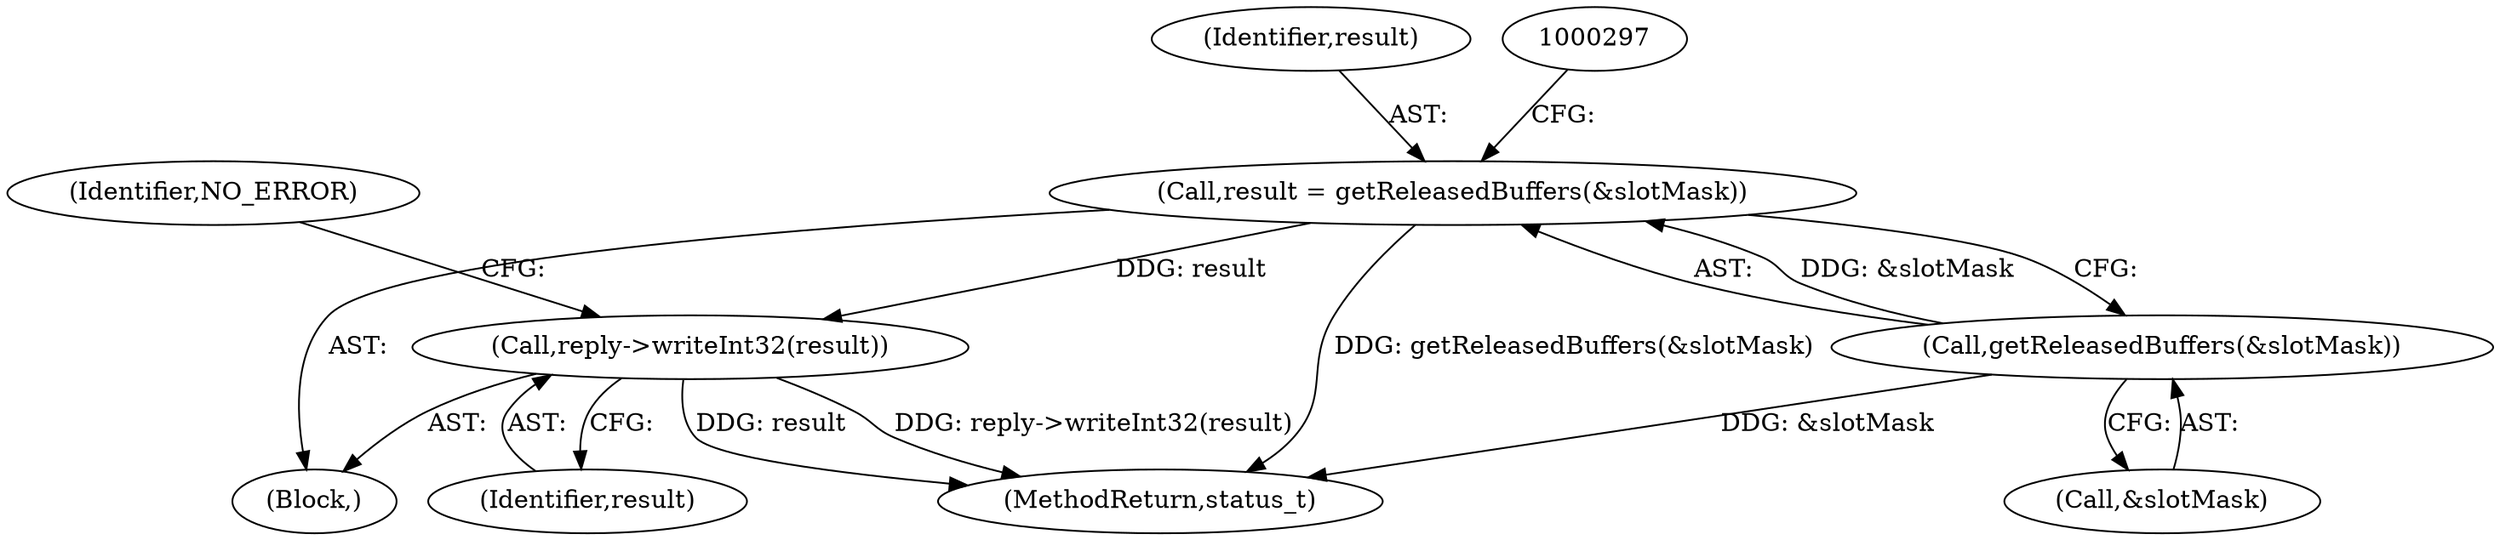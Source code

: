 digraph "0_Android_a30d7d90c4f718e46fb41a99b3d52800e1011b73@API" {
"1000299" [label="(Call,reply->writeInt32(result))"];
"1000290" [label="(Call,result = getReleasedBuffers(&slotMask))"];
"1000292" [label="(Call,getReleasedBuffers(&slotMask))"];
"1000300" [label="(Identifier,result)"];
"1000280" [label="(Block,)"];
"1000302" [label="(Identifier,NO_ERROR)"];
"1000515" [label="(MethodReturn,status_t)"];
"1000292" [label="(Call,getReleasedBuffers(&slotMask))"];
"1000293" [label="(Call,&slotMask)"];
"1000291" [label="(Identifier,result)"];
"1000290" [label="(Call,result = getReleasedBuffers(&slotMask))"];
"1000299" [label="(Call,reply->writeInt32(result))"];
"1000299" -> "1000280"  [label="AST: "];
"1000299" -> "1000300"  [label="CFG: "];
"1000300" -> "1000299"  [label="AST: "];
"1000302" -> "1000299"  [label="CFG: "];
"1000299" -> "1000515"  [label="DDG: reply->writeInt32(result)"];
"1000299" -> "1000515"  [label="DDG: result"];
"1000290" -> "1000299"  [label="DDG: result"];
"1000290" -> "1000280"  [label="AST: "];
"1000290" -> "1000292"  [label="CFG: "];
"1000291" -> "1000290"  [label="AST: "];
"1000292" -> "1000290"  [label="AST: "];
"1000297" -> "1000290"  [label="CFG: "];
"1000290" -> "1000515"  [label="DDG: getReleasedBuffers(&slotMask)"];
"1000292" -> "1000290"  [label="DDG: &slotMask"];
"1000292" -> "1000293"  [label="CFG: "];
"1000293" -> "1000292"  [label="AST: "];
"1000292" -> "1000515"  [label="DDG: &slotMask"];
}
